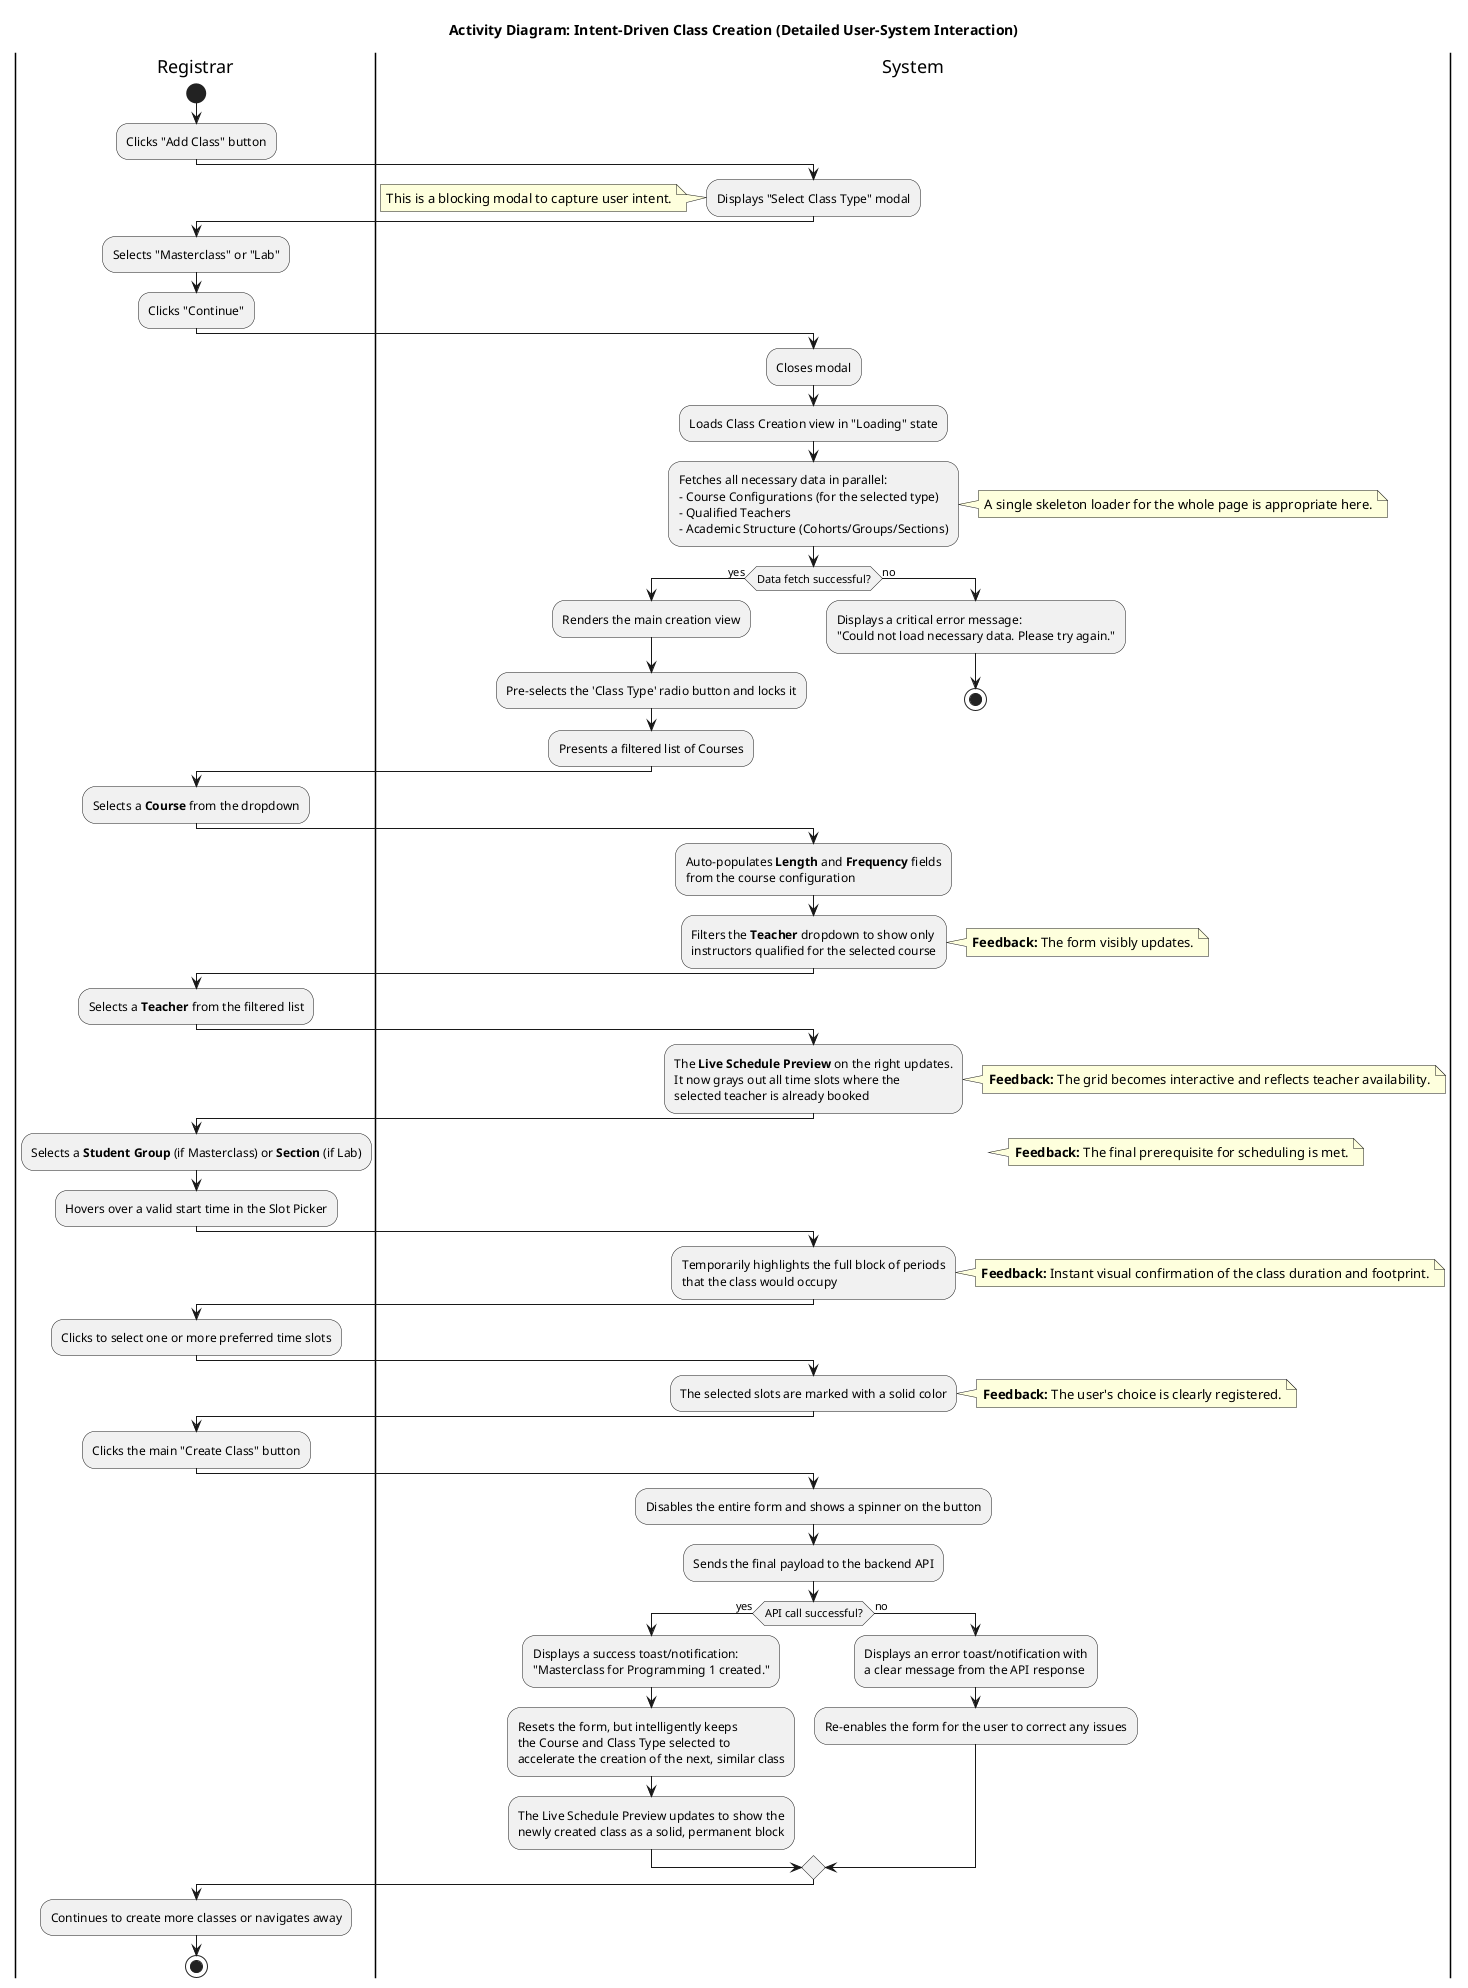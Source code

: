 @startuml

title Activity Diagram: Intent-Driven Class Creation (Detailed User-System Interaction)

|Registrar|
start
:Clicks "Add Class" button;

|System|
:Displays "Select Class Type" modal;
note left: This is a blocking modal to capture user intent.

|Registrar|
:Selects "Masterclass" or "Lab";
:Clicks "Continue";

|System|
:Closes modal;
:Loads Class Creation view in "Loading" state;
:Fetches all necessary data in parallel:
- Course Configurations (for the selected type)
- Qualified Teachers
- Academic Structure (Cohorts/Groups/Sections);
note right: A single skeleton loader for the whole page is appropriate here.

if (Data fetch successful?) then (yes)
  |System|
  :Renders the main creation view;
  :Pre-selects the 'Class Type' radio button and locks it;
  :Presents a filtered list of Courses;
else (no)
  |System|
  :Displays a critical error message:
  "Could not load necessary data. Please try again.";
  stop
endif

' --- Main Interaction Loop ---
|Registrar|
:Selects a **Course** from the dropdown;
|System|
:Auto-populates **Length** and **Frequency** fields
from the course configuration;
:Filters the **Teacher** dropdown to show only
instructors qualified for the selected course;
note right: **Feedback:** The form visibly updates.
|Registrar|
:Selects a **Teacher** from the filtered list;
|System|
:The **Live Schedule Preview** on the right updates.
It now grays out all time slots where the
selected teacher is already booked;
note right: **Feedback:** The grid becomes interactive and reflects teacher availability.
|Registrar|
:Selects a **Student Group** (if Masterclass) or **Section** (if Lab);
|System|
' (Future Enhancement)
' :The Live Schedule could potentially show
' a "student clash hint" if many students in
' the selected group are already booked.
note right: **Feedback:** The final prerequisite for scheduling is met.
|Registrar|
:Hovers over a valid start time in the Slot Picker;
|System|
:Temporarily highlights the full block of periods
that the class would occupy;
note right: **Feedback:** Instant visual confirmation of the class duration and footprint.
|Registrar|
:Clicks to select one or more preferred time slots;
|System|
:The selected slots are marked with a solid color;
note right: **Feedback:** The user's choice is clearly registered.
|Registrar|
:Clicks the main "Create Class" button;
|System|
:Disables the entire form and shows a spinner on the button;
:Sends the final payload to the backend API;
if (API call successful?) then (yes)
  |System|
  :Displays a success toast/notification:
  "Masterclass for Programming 1 created.";
  :Resets the form, but intelligently keeps
  the Course and Class Type selected to
  accelerate the creation of the next, similar class;
  :The Live Schedule Preview updates to show the
  newly created class as a solid, permanent block;
else (no)
  |System|
  :Displays an error toast/notification with
  a clear message from the API response;
  :Re-enables the form for the user to correct any issues;
endif
|Registrar|
:Continues to create more classes or navigates away;
stop
@enduml
